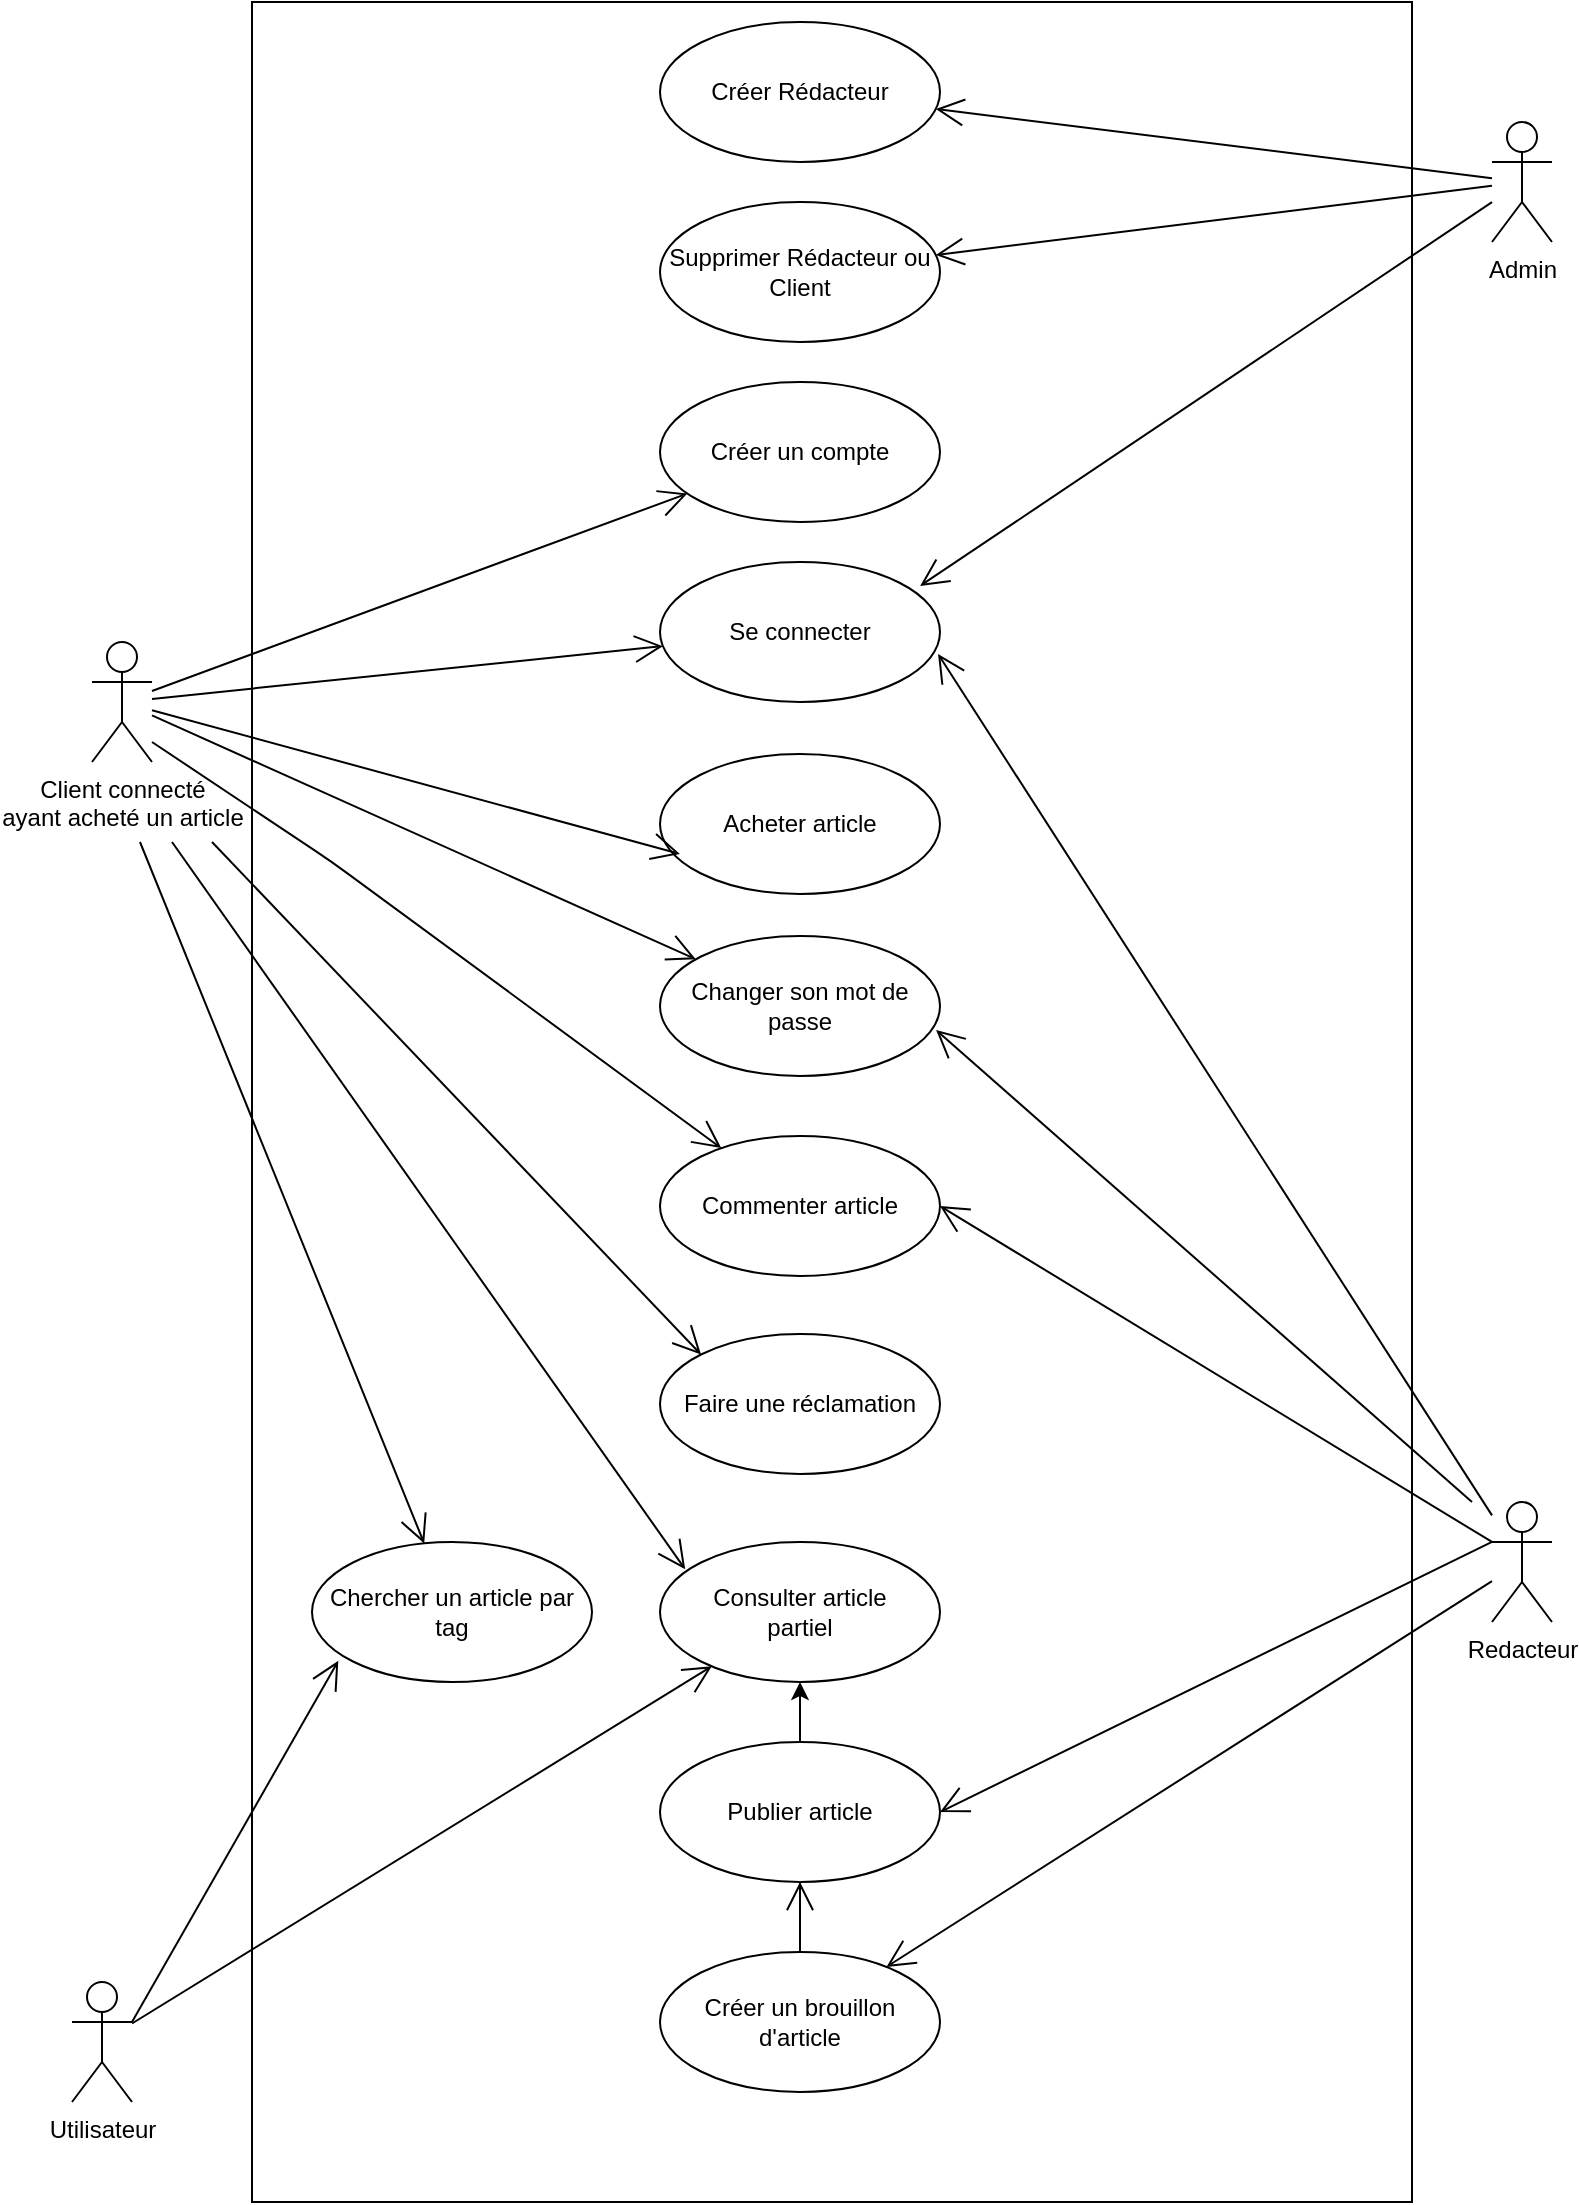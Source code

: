 <mxfile version="14.6.11" type="github">
  <diagram id="pA5avtuYv_vaAWWeR1O9" name="Page-1">
    <mxGraphModel dx="1038" dy="580" grid="1" gridSize="10" guides="1" tooltips="1" connect="1" arrows="1" fold="1" page="1" pageScale="1" pageWidth="827" pageHeight="1169" math="0" shadow="0">
      <root>
        <mxCell id="0" />
        <mxCell id="1" parent="0" />
        <mxCell id="Cn7OezhNlx5GUGJKHajz-6" value="" style="rounded=0;whiteSpace=wrap;html=1;" parent="1" vertex="1">
          <mxGeometry x="140" y="30" width="580" height="1100" as="geometry" />
        </mxCell>
        <mxCell id="s0Vr4LjCwzh8kxb8r4pO-1" value="Utilisateur" style="shape=umlActor;verticalLabelPosition=bottom;verticalAlign=top;html=1;outlineConnect=0;" parent="1" vertex="1">
          <mxGeometry x="50" y="1020" width="30" height="60" as="geometry" />
        </mxCell>
        <mxCell id="2zVFRantVZnuCS7PEbob-1" value="Admin" style="shape=umlActor;verticalLabelPosition=bottom;verticalAlign=top;html=1;outlineConnect=0;" parent="1" vertex="1">
          <mxGeometry x="760" y="90" width="30" height="60" as="geometry" />
        </mxCell>
        <mxCell id="2zVFRantVZnuCS7PEbob-2" value="Redacteur" style="shape=umlActor;verticalLabelPosition=bottom;verticalAlign=top;html=1;outlineConnect=0;" parent="1" vertex="1">
          <mxGeometry x="760" y="780" width="30" height="60" as="geometry" />
        </mxCell>
        <mxCell id="Cn7OezhNlx5GUGJKHajz-5" value="Client connecté &lt;br&gt;ayant acheté un article" style="shape=umlActor;verticalLabelPosition=bottom;verticalAlign=top;html=1;outlineConnect=0;" parent="1" vertex="1">
          <mxGeometry x="60" y="350" width="30" height="60" as="geometry" />
        </mxCell>
        <mxCell id="Cn7OezhNlx5GUGJKHajz-7" value="Créer Rédacteur" style="ellipse;whiteSpace=wrap;html=1;" parent="1" vertex="1">
          <mxGeometry x="344" y="40" width="140" height="70" as="geometry" />
        </mxCell>
        <mxCell id="Cn7OezhNlx5GUGJKHajz-15" value="" style="endArrow=open;endFill=1;endSize=12;html=1;" parent="1" source="2zVFRantVZnuCS7PEbob-1" target="Cn7OezhNlx5GUGJKHajz-7" edge="1">
          <mxGeometry width="160" relative="1" as="geometry">
            <mxPoint x="390" y="490" as="sourcePoint" />
            <mxPoint x="550" y="490" as="targetPoint" />
          </mxGeometry>
        </mxCell>
        <mxCell id="Cn7OezhNlx5GUGJKHajz-16" value="Se connecter" style="ellipse;whiteSpace=wrap;html=1;" parent="1" vertex="1">
          <mxGeometry x="344" y="310" width="140" height="70" as="geometry" />
        </mxCell>
        <mxCell id="Cn7OezhNlx5GUGJKHajz-17" value="" style="endArrow=open;endFill=1;endSize=12;html=1;entryX=0.993;entryY=0.657;entryDx=0;entryDy=0;entryPerimeter=0;" parent="1" source="2zVFRantVZnuCS7PEbob-2" target="Cn7OezhNlx5GUGJKHajz-16" edge="1">
          <mxGeometry width="160" relative="1" as="geometry">
            <mxPoint x="390" y="490" as="sourcePoint" />
            <mxPoint x="550" y="490" as="targetPoint" />
          </mxGeometry>
        </mxCell>
        <mxCell id="Cn7OezhNlx5GUGJKHajz-18" value="" style="endArrow=open;endFill=1;endSize=12;html=1;" parent="1" source="Cn7OezhNlx5GUGJKHajz-5" target="Cn7OezhNlx5GUGJKHajz-16" edge="1">
          <mxGeometry width="160" relative="1" as="geometry">
            <mxPoint x="190" y="834.5" as="sourcePoint" />
            <mxPoint x="350" y="834.5" as="targetPoint" />
          </mxGeometry>
        </mxCell>
        <mxCell id="Cn7OezhNlx5GUGJKHajz-19" value="" style="endArrow=open;endFill=1;endSize=12;html=1;entryX=0.929;entryY=0.171;entryDx=0;entryDy=0;entryPerimeter=0;" parent="1" source="2zVFRantVZnuCS7PEbob-1" target="Cn7OezhNlx5GUGJKHajz-16" edge="1">
          <mxGeometry width="160" relative="1" as="geometry">
            <mxPoint x="390" y="490" as="sourcePoint" />
            <mxPoint x="550" y="490" as="targetPoint" />
          </mxGeometry>
        </mxCell>
        <mxCell id="NAIx3cfTXif-spanv8_z-2" value="" style="edgeStyle=orthogonalEdgeStyle;rounded=0;orthogonalLoop=1;jettySize=auto;html=1;" edge="1" parent="1" source="Cn7OezhNlx5GUGJKHajz-20" target="Cn7OezhNlx5GUGJKHajz-26">
          <mxGeometry relative="1" as="geometry" />
        </mxCell>
        <mxCell id="Cn7OezhNlx5GUGJKHajz-20" value="Créer un brouillon d&#39;article" style="ellipse;whiteSpace=wrap;html=1;" parent="1" vertex="1">
          <mxGeometry x="344" y="1005" width="140" height="70" as="geometry" />
        </mxCell>
        <mxCell id="Cn7OezhNlx5GUGJKHajz-21" value="" style="endArrow=open;endFill=1;endSize=12;html=1;" parent="1" source="2zVFRantVZnuCS7PEbob-2" target="Cn7OezhNlx5GUGJKHajz-20" edge="1">
          <mxGeometry width="160" relative="1" as="geometry">
            <mxPoint x="390" y="540" as="sourcePoint" />
            <mxPoint x="550" y="540" as="targetPoint" />
          </mxGeometry>
        </mxCell>
        <mxCell id="Cn7OezhNlx5GUGJKHajz-23" value="Publier article" style="ellipse;whiteSpace=wrap;html=1;" parent="1" vertex="1">
          <mxGeometry x="344" y="900" width="140" height="70" as="geometry" />
        </mxCell>
        <mxCell id="Cn7OezhNlx5GUGJKHajz-24" value="" style="endArrow=open;endFill=1;endSize=12;html=1;exitX=0;exitY=0.333;exitDx=0;exitDy=0;exitPerimeter=0;entryX=1;entryY=0.5;entryDx=0;entryDy=0;" parent="1" source="2zVFRantVZnuCS7PEbob-2" target="Cn7OezhNlx5GUGJKHajz-23" edge="1">
          <mxGeometry width="160" relative="1" as="geometry">
            <mxPoint x="390" y="540" as="sourcePoint" />
            <mxPoint x="550" y="540" as="targetPoint" />
          </mxGeometry>
        </mxCell>
        <mxCell id="Cn7OezhNlx5GUGJKHajz-25" value="" style="endArrow=open;endFill=1;endSize=12;html=1;exitX=0.5;exitY=0;exitDx=0;exitDy=0;entryX=0.5;entryY=1;entryDx=0;entryDy=0;" parent="1" source="Cn7OezhNlx5GUGJKHajz-20" target="Cn7OezhNlx5GUGJKHajz-23" edge="1">
          <mxGeometry width="160" relative="1" as="geometry">
            <mxPoint x="390" y="540" as="sourcePoint" />
            <mxPoint x="550" y="540" as="targetPoint" />
          </mxGeometry>
        </mxCell>
        <mxCell id="Cn7OezhNlx5GUGJKHajz-26" value="Consulter article&lt;br&gt;partiel" style="ellipse;whiteSpace=wrap;html=1;" parent="1" vertex="1">
          <mxGeometry x="344" y="800" width="140" height="70" as="geometry" />
        </mxCell>
        <mxCell id="Cn7OezhNlx5GUGJKHajz-27" value="" style="endArrow=open;endFill=1;endSize=12;html=1;entryX=0.09;entryY=0.195;entryDx=0;entryDy=0;entryPerimeter=0;" parent="1" target="Cn7OezhNlx5GUGJKHajz-26" edge="1">
          <mxGeometry width="160" relative="1" as="geometry">
            <mxPoint x="100" y="450" as="sourcePoint" />
            <mxPoint x="550" y="540" as="targetPoint" />
          </mxGeometry>
        </mxCell>
        <mxCell id="Cn7OezhNlx5GUGJKHajz-28" value="" style="endArrow=open;endFill=1;endSize=12;html=1;" parent="1" source="s0Vr4LjCwzh8kxb8r4pO-1" target="Cn7OezhNlx5GUGJKHajz-26" edge="1">
          <mxGeometry width="160" relative="1" as="geometry">
            <mxPoint x="390" y="540" as="sourcePoint" />
            <mxPoint x="550" y="540" as="targetPoint" />
          </mxGeometry>
        </mxCell>
        <mxCell id="Cn7OezhNlx5GUGJKHajz-29" value="Acheter article" style="ellipse;whiteSpace=wrap;html=1;" parent="1" vertex="1">
          <mxGeometry x="344" y="406" width="140" height="70" as="geometry" />
        </mxCell>
        <mxCell id="Cn7OezhNlx5GUGJKHajz-30" value="" style="endArrow=open;endFill=1;endSize=12;html=1;entryX=0.071;entryY=0.714;entryDx=0;entryDy=0;entryPerimeter=0;" parent="1" source="Cn7OezhNlx5GUGJKHajz-5" target="Cn7OezhNlx5GUGJKHajz-29" edge="1">
          <mxGeometry width="160" relative="1" as="geometry">
            <mxPoint x="390" y="540" as="sourcePoint" />
            <mxPoint x="550" y="540" as="targetPoint" />
          </mxGeometry>
        </mxCell>
        <mxCell id="Cn7OezhNlx5GUGJKHajz-31" value="Commenter article" style="ellipse;whiteSpace=wrap;html=1;" parent="1" vertex="1">
          <mxGeometry x="344" y="597" width="140" height="70" as="geometry" />
        </mxCell>
        <mxCell id="Cn7OezhNlx5GUGJKHajz-32" value="" style="endArrow=open;endFill=1;endSize=12;html=1;" parent="1" target="Cn7OezhNlx5GUGJKHajz-31" edge="1">
          <mxGeometry width="160" relative="1" as="geometry">
            <mxPoint x="90" y="400" as="sourcePoint" />
            <mxPoint x="550" y="540" as="targetPoint" />
            <Array as="points">
              <mxPoint x="180" y="460" />
            </Array>
          </mxGeometry>
        </mxCell>
        <mxCell id="Cn7OezhNlx5GUGJKHajz-33" value="" style="endArrow=open;endFill=1;endSize=12;html=1;exitX=0;exitY=0.333;exitDx=0;exitDy=0;exitPerimeter=0;entryX=1;entryY=0.5;entryDx=0;entryDy=0;" parent="1" source="2zVFRantVZnuCS7PEbob-2" target="Cn7OezhNlx5GUGJKHajz-31" edge="1">
          <mxGeometry width="160" relative="1" as="geometry">
            <mxPoint x="390" y="540" as="sourcePoint" />
            <mxPoint x="550" y="540" as="targetPoint" />
          </mxGeometry>
        </mxCell>
        <mxCell id="Cn7OezhNlx5GUGJKHajz-34" value="Faire une réclamation" style="ellipse;whiteSpace=wrap;html=1;" parent="1" vertex="1">
          <mxGeometry x="344" y="696" width="140" height="70" as="geometry" />
        </mxCell>
        <mxCell id="Cn7OezhNlx5GUGJKHajz-35" value="" style="endArrow=open;endFill=1;endSize=12;html=1;entryX=0;entryY=0;entryDx=0;entryDy=0;" parent="1" target="Cn7OezhNlx5GUGJKHajz-34" edge="1">
          <mxGeometry width="160" relative="1" as="geometry">
            <mxPoint x="120" y="450" as="sourcePoint" />
            <mxPoint x="560" y="510" as="targetPoint" />
          </mxGeometry>
        </mxCell>
        <mxCell id="Cn7OezhNlx5GUGJKHajz-36" value="Chercher un article par tag" style="ellipse;whiteSpace=wrap;html=1;" parent="1" vertex="1">
          <mxGeometry x="170" y="800" width="140" height="70" as="geometry" />
        </mxCell>
        <mxCell id="Cn7OezhNlx5GUGJKHajz-37" value="" style="endArrow=open;endFill=1;endSize=12;html=1;exitX=1;exitY=0.333;exitDx=0;exitDy=0;exitPerimeter=0;entryX=0.094;entryY=0.849;entryDx=0;entryDy=0;entryPerimeter=0;" parent="1" source="s0Vr4LjCwzh8kxb8r4pO-1" target="Cn7OezhNlx5GUGJKHajz-36" edge="1">
          <mxGeometry width="160" relative="1" as="geometry">
            <mxPoint x="390" y="530" as="sourcePoint" />
            <mxPoint x="550" y="530" as="targetPoint" />
          </mxGeometry>
        </mxCell>
        <mxCell id="Cn7OezhNlx5GUGJKHajz-38" value="" style="endArrow=open;endFill=1;endSize=12;html=1;" parent="1" target="Cn7OezhNlx5GUGJKHajz-36" edge="1">
          <mxGeometry width="160" relative="1" as="geometry">
            <mxPoint x="84" y="450" as="sourcePoint" />
            <mxPoint x="550" y="530" as="targetPoint" />
          </mxGeometry>
        </mxCell>
        <mxCell id="Cn7OezhNlx5GUGJKHajz-39" value="Supprimer Rédacteur ou Client" style="ellipse;whiteSpace=wrap;html=1;" parent="1" vertex="1">
          <mxGeometry x="344" y="130" width="140" height="70" as="geometry" />
        </mxCell>
        <mxCell id="Cn7OezhNlx5GUGJKHajz-40" value="" style="endArrow=open;endFill=1;endSize=12;html=1;" parent="1" source="2zVFRantVZnuCS7PEbob-1" target="Cn7OezhNlx5GUGJKHajz-39" edge="1">
          <mxGeometry width="160" relative="1" as="geometry">
            <mxPoint x="390" y="520" as="sourcePoint" />
            <mxPoint x="550" y="520" as="targetPoint" />
          </mxGeometry>
        </mxCell>
        <mxCell id="Cn7OezhNlx5GUGJKHajz-41" value="Créer un compte" style="ellipse;whiteSpace=wrap;html=1;" parent="1" vertex="1">
          <mxGeometry x="344" y="220" width="140" height="70" as="geometry" />
        </mxCell>
        <mxCell id="Cn7OezhNlx5GUGJKHajz-42" value="" style="endArrow=open;endFill=1;endSize=12;html=1;" parent="1" source="Cn7OezhNlx5GUGJKHajz-5" target="Cn7OezhNlx5GUGJKHajz-41" edge="1">
          <mxGeometry width="160" relative="1" as="geometry">
            <mxPoint x="390" y="520" as="sourcePoint" />
            <mxPoint x="550" y="520" as="targetPoint" />
          </mxGeometry>
        </mxCell>
        <mxCell id="Cn7OezhNlx5GUGJKHajz-43" value="Changer son mot de passe" style="ellipse;whiteSpace=wrap;html=1;" parent="1" vertex="1">
          <mxGeometry x="344" y="497" width="140" height="70" as="geometry" />
        </mxCell>
        <mxCell id="Cn7OezhNlx5GUGJKHajz-44" value="" style="endArrow=open;endFill=1;endSize=12;html=1;" parent="1" source="Cn7OezhNlx5GUGJKHajz-5" target="Cn7OezhNlx5GUGJKHajz-43" edge="1">
          <mxGeometry width="160" relative="1" as="geometry">
            <mxPoint x="390" y="510" as="sourcePoint" />
            <mxPoint x="550" y="510" as="targetPoint" />
          </mxGeometry>
        </mxCell>
        <mxCell id="NAIx3cfTXif-spanv8_z-1" value="" style="endArrow=open;endFill=1;endSize=12;html=1;entryX=0.986;entryY=0.671;entryDx=0;entryDy=0;entryPerimeter=0;" edge="1" parent="1" target="Cn7OezhNlx5GUGJKHajz-43">
          <mxGeometry width="160" relative="1" as="geometry">
            <mxPoint x="750" y="780" as="sourcePoint" />
            <mxPoint x="590" y="600" as="targetPoint" />
          </mxGeometry>
        </mxCell>
      </root>
    </mxGraphModel>
  </diagram>
</mxfile>
